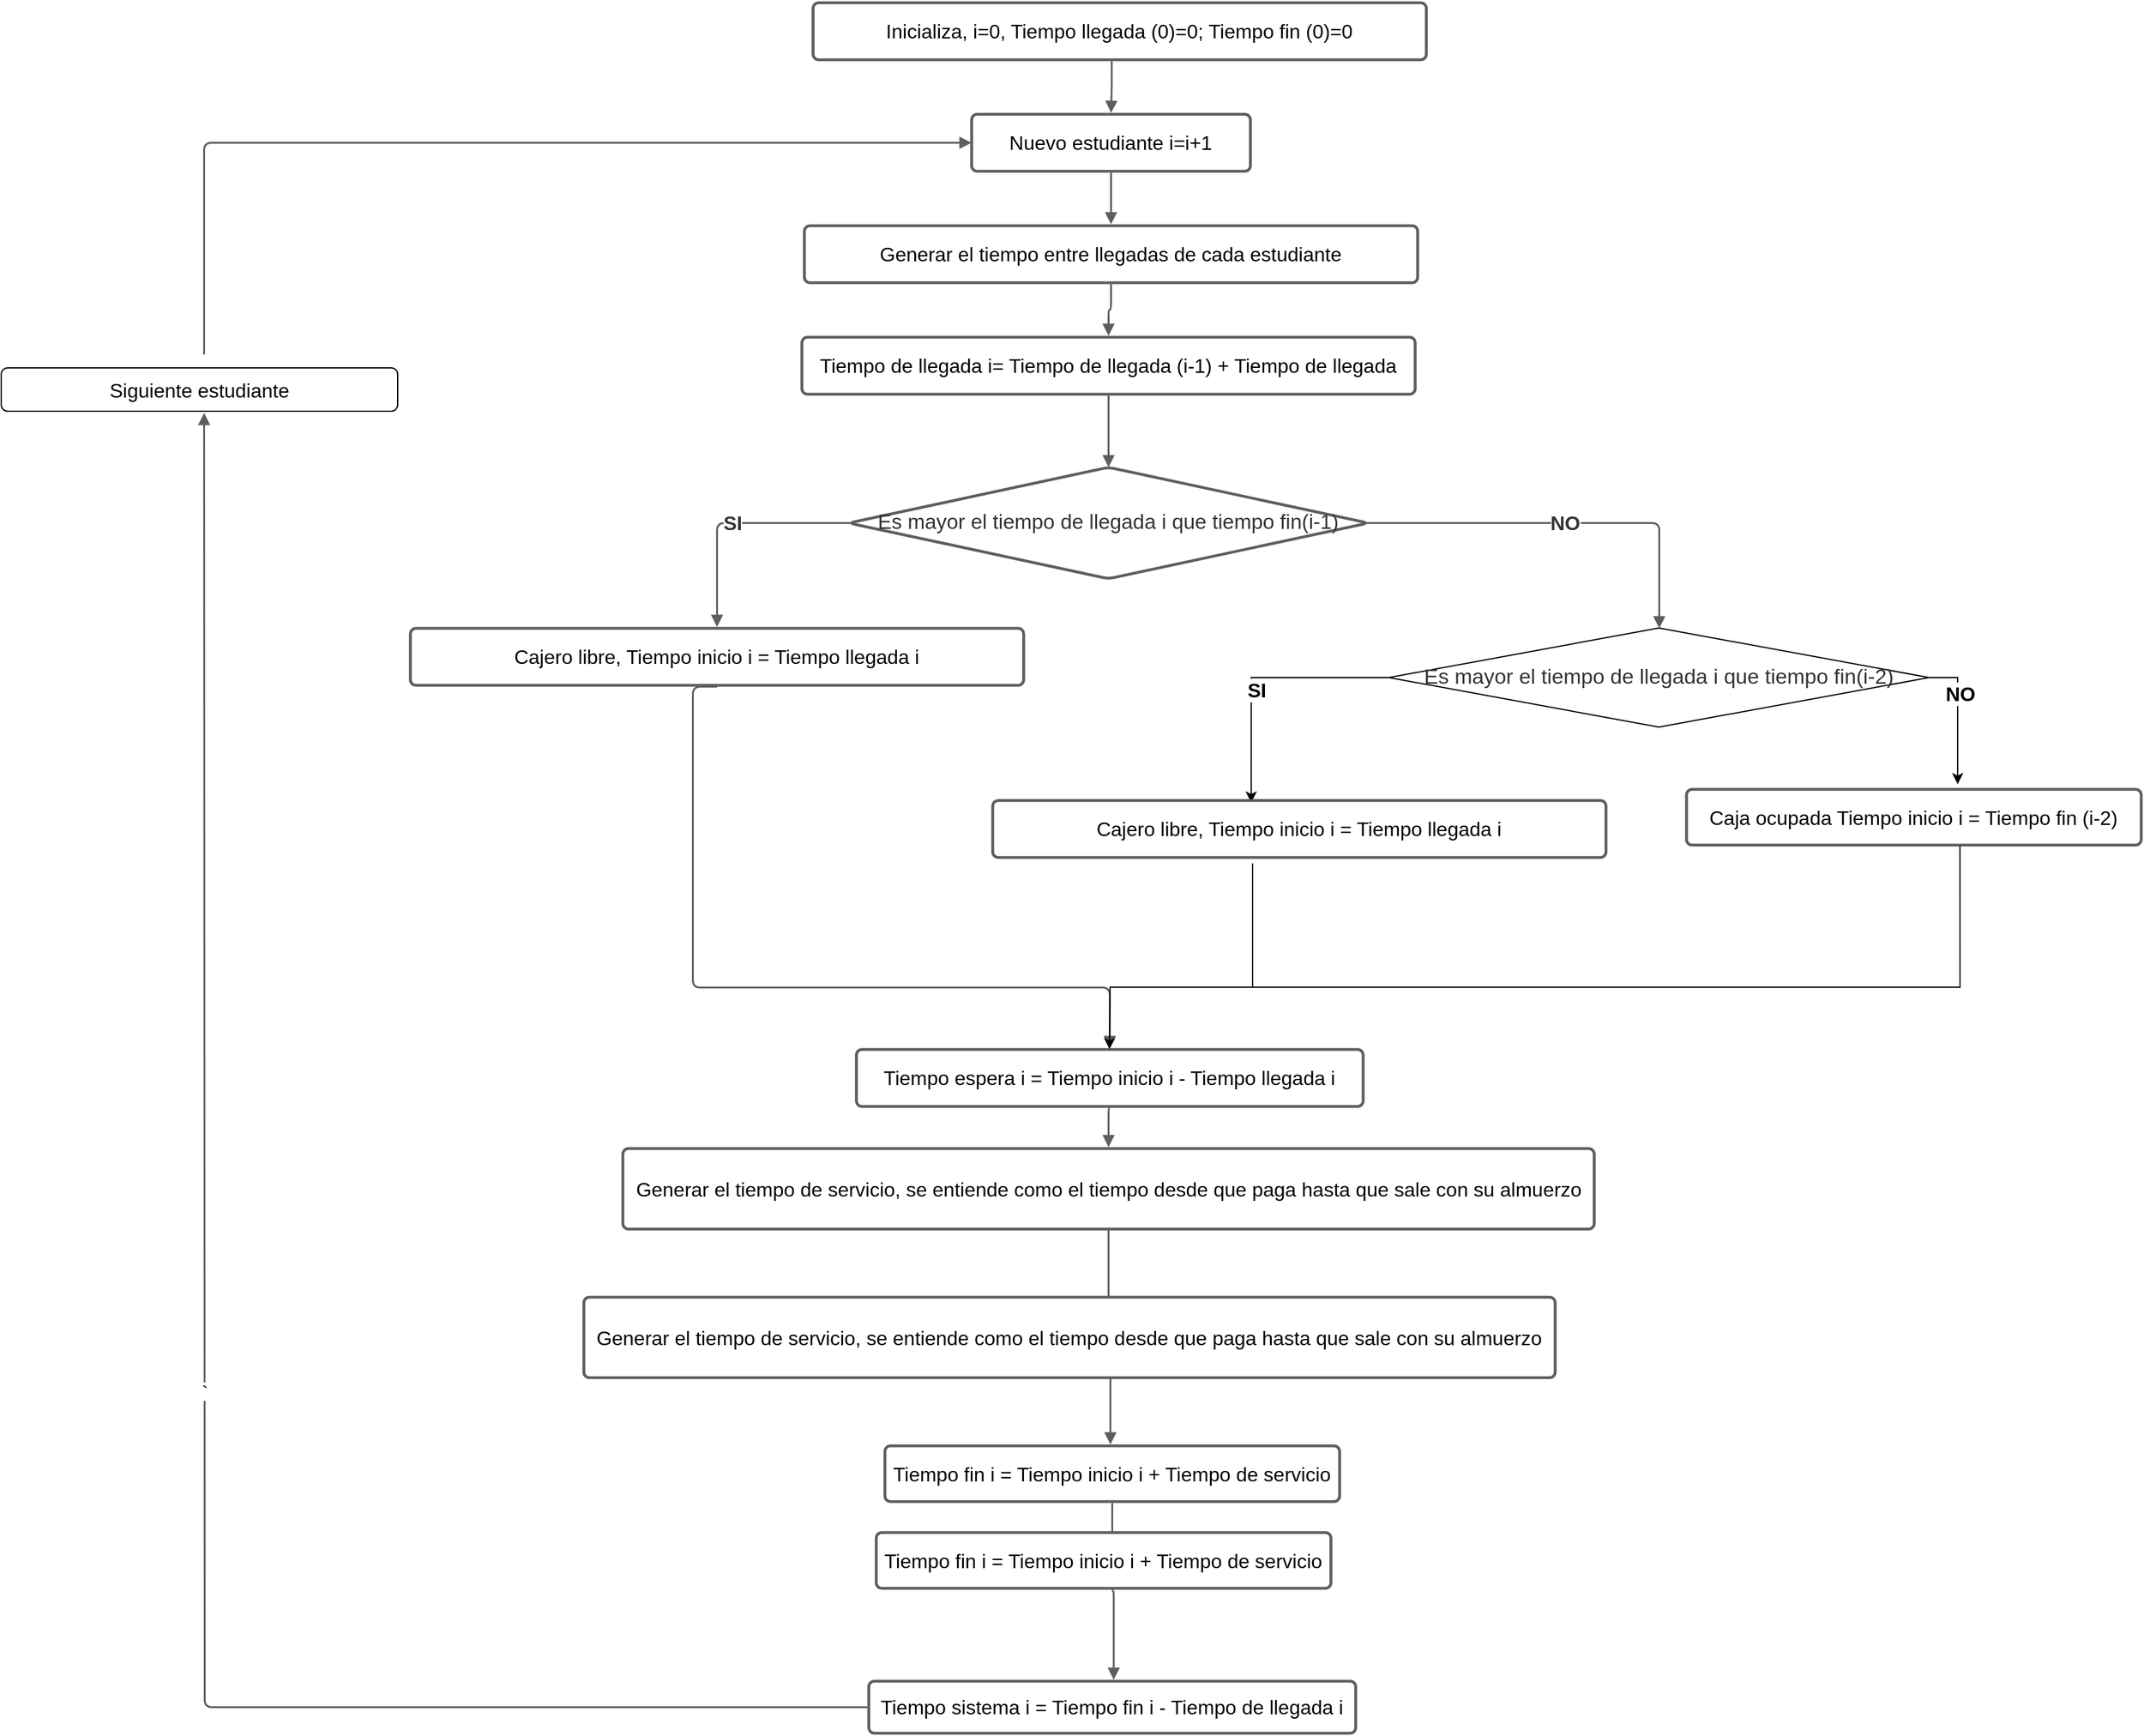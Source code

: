 <mxfile version="20.0.1" type="github">
  <diagram id="C5RBs43oDa-KdzZeNtuy" name="Page-1">
    <mxGraphModel dx="4194" dy="1116" grid="1" gridSize="10" guides="1" tooltips="1" connect="1" arrows="1" fold="1" page="1" pageScale="1" pageWidth="827" pageHeight="1169" math="0" shadow="0">
      <root>
        <mxCell id="WIyWlLk6GJQsqaUBKTNV-0" />
        <mxCell id="WIyWlLk6GJQsqaUBKTNV-1" parent="WIyWlLk6GJQsqaUBKTNV-0" />
        <UserObject label="Inicializa, i=0, Tiempo llegada (0)=0; Tiempo fin (0)=0" lucidchartObjectId="gdcp~yhQB.1v" id="li2oKDahV1QLZ2siG3hr-0">
          <mxCell style="html=1;overflow=block;blockSpacing=1;whiteSpace=wrap;fontSize=16;fontColor=default;align=center;spacing=3.8;strokeColor=#5e5e5e;strokeOpacity=100;rounded=1;absoluteArcSize=1;arcSize=9;strokeWidth=2.3;" vertex="1" parent="WIyWlLk6GJQsqaUBKTNV-1">
            <mxGeometry x="-1275" y="525" width="495" height="46" as="geometry" />
          </mxCell>
        </UserObject>
        <UserObject label="Nuevo estudiante i=i+1" lucidchartObjectId="G-fpVbHp6Do1" id="li2oKDahV1QLZ2siG3hr-1">
          <mxCell style="html=1;overflow=block;blockSpacing=1;whiteSpace=wrap;fontSize=16;fontColor=default;align=center;spacing=3.8;strokeColor=#5e5e5e;strokeOpacity=100;rounded=1;absoluteArcSize=1;arcSize=9;strokeWidth=2.3;" vertex="1" parent="WIyWlLk6GJQsqaUBKTNV-1">
            <mxGeometry x="-1147" y="615" width="225" height="46" as="geometry" />
          </mxCell>
        </UserObject>
        <UserObject label="" lucidchartObjectId="W_fpiKU5.p0g" id="li2oKDahV1QLZ2siG3hr-2">
          <mxCell style="html=1;jettySize=18;whiteSpace=wrap;fontSize=13;strokeColor=#5E5E5E;strokeWidth=1.5;rounded=1;arcSize=12;edgeStyle=orthogonalEdgeStyle;startArrow=none;endArrow=block;endFill=1;exitX=0.487;exitY=1.024;exitPerimeter=0;entryX=0.5;entryY=-0.024;entryPerimeter=0;" edge="1" parent="WIyWlLk6GJQsqaUBKTNV-1" source="li2oKDahV1QLZ2siG3hr-0" target="li2oKDahV1QLZ2siG3hr-1">
            <mxGeometry width="100" height="100" relative="1" as="geometry">
              <Array as="points" />
            </mxGeometry>
          </mxCell>
        </UserObject>
        <UserObject label="Generar el tiempo entre llegadas de cada estudiante" lucidchartObjectId="B.fpPtDF.61_" id="li2oKDahV1QLZ2siG3hr-3">
          <mxCell style="html=1;overflow=block;blockSpacing=1;whiteSpace=wrap;fontSize=16;fontColor=default;align=center;spacing=3.8;strokeColor=#5e5e5e;strokeOpacity=100;rounded=1;absoluteArcSize=1;arcSize=9;strokeWidth=2.3;" vertex="1" parent="WIyWlLk6GJQsqaUBKTNV-1">
            <mxGeometry x="-1282" y="705" width="495" height="46" as="geometry" />
          </mxCell>
        </UserObject>
        <UserObject label="" lucidchartObjectId="o~fpbzlE1Ghg" id="li2oKDahV1QLZ2siG3hr-4">
          <mxCell style="html=1;jettySize=18;whiteSpace=wrap;fontSize=13;strokeColor=#5E5E5E;strokeWidth=1.5;rounded=1;arcSize=12;edgeStyle=orthogonalEdgeStyle;startArrow=none;endArrow=block;endFill=1;exitX=0.5;exitY=1.024;exitPerimeter=0;entryX=0.5;entryY=-0.024;entryPerimeter=0;" edge="1" parent="WIyWlLk6GJQsqaUBKTNV-1" source="li2oKDahV1QLZ2siG3hr-1" target="li2oKDahV1QLZ2siG3hr-3">
            <mxGeometry width="100" height="100" relative="1" as="geometry">
              <Array as="points" />
            </mxGeometry>
          </mxCell>
        </UserObject>
        <UserObject label="Tiempo de llegada i= Tiempo de llegada (i-1) + Tiempo de llegada" lucidchartObjectId="~~fpsXmovYT-" id="li2oKDahV1QLZ2siG3hr-5">
          <mxCell style="html=1;overflow=block;blockSpacing=1;whiteSpace=wrap;fontSize=16;fontColor=default;align=center;spacing=3.8;strokeColor=#5e5e5e;strokeOpacity=100;rounded=1;absoluteArcSize=1;arcSize=9;strokeWidth=2.3;" vertex="1" parent="WIyWlLk6GJQsqaUBKTNV-1">
            <mxGeometry x="-1284" y="795" width="495" height="46" as="geometry" />
          </mxCell>
        </UserObject>
        <UserObject label="" lucidchartObjectId="Vagpnf9WxB.j" id="li2oKDahV1QLZ2siG3hr-6">
          <mxCell style="html=1;jettySize=18;whiteSpace=wrap;fontSize=13;strokeColor=#5E5E5E;strokeWidth=1.5;rounded=1;arcSize=12;edgeStyle=orthogonalEdgeStyle;startArrow=none;endArrow=block;endFill=1;exitX=0.5;exitY=1.024;exitPerimeter=0;entryX=0.5;entryY=-0.024;entryPerimeter=0;" edge="1" parent="WIyWlLk6GJQsqaUBKTNV-1" source="li2oKDahV1QLZ2siG3hr-3" target="li2oKDahV1QLZ2siG3hr-5">
            <mxGeometry width="100" height="100" relative="1" as="geometry">
              <Array as="points" />
            </mxGeometry>
          </mxCell>
        </UserObject>
        <UserObject label="Es mayor el tiempo de llegada i que tiempo fin(i-1)" lucidchartObjectId="~agpvJ8Wr7tH" id="li2oKDahV1QLZ2siG3hr-7">
          <mxCell style="html=1;overflow=block;blockSpacing=1;whiteSpace=wrap;rhombus;fontSize=16.7;fontColor=#333333;align=center;spacing=3.8;strokeColor=#5e5e5e;strokeOpacity=100;rounded=1;absoluteArcSize=1;arcSize=9;strokeWidth=2.3;" vertex="1" parent="WIyWlLk6GJQsqaUBKTNV-1">
            <mxGeometry x="-1246" y="900" width="419" height="90" as="geometry" />
          </mxCell>
        </UserObject>
        <UserObject label="" lucidchartObjectId="hbgp5MEXE1px" id="li2oKDahV1QLZ2siG3hr-8">
          <mxCell style="html=1;jettySize=18;whiteSpace=wrap;fontSize=13;strokeColor=#5E5E5E;strokeWidth=1.5;rounded=1;arcSize=12;edgeStyle=orthogonalEdgeStyle;startArrow=none;endArrow=block;endFill=1;exitX=0.5;exitY=1.024;exitPerimeter=0;entryX=0.5;entryY=0;entryDx=0;entryDy=0;" edge="1" parent="WIyWlLk6GJQsqaUBKTNV-1" source="li2oKDahV1QLZ2siG3hr-5" target="li2oKDahV1QLZ2siG3hr-7">
            <mxGeometry width="100" height="100" relative="1" as="geometry">
              <Array as="points" />
              <mxPoint x="-650" y="842" as="targetPoint" />
            </mxGeometry>
          </mxCell>
        </UserObject>
        <UserObject label="" lucidchartObjectId="1egpgban3LZf" id="li2oKDahV1QLZ2siG3hr-10">
          <mxCell style="html=1;jettySize=18;whiteSpace=wrap;fontSize=13.3;fontColor=#333333;fontStyle=1;align=center;strokeColor=#5E5E5E;strokeWidth=1.5;rounded=1;arcSize=12;edgeStyle=orthogonalEdgeStyle;startArrow=none;endArrow=block;endFill=1;exitX=0.994;exitY=0.5;exitPerimeter=0;" edge="1" parent="WIyWlLk6GJQsqaUBKTNV-1" source="li2oKDahV1QLZ2siG3hr-7" target="li2oKDahV1QLZ2siG3hr-34">
            <mxGeometry width="100" height="100" relative="1" as="geometry">
              <Array as="points" />
              <mxPoint x="-738.5" y="1018.92" as="targetPoint" />
            </mxGeometry>
          </mxCell>
        </UserObject>
        <mxCell id="li2oKDahV1QLZ2siG3hr-11" value="&lt;font style=&quot;font-size: 16px;&quot;&gt;NO&lt;/font&gt;" style="text;html=1;resizable=0;labelBackgroundColor=default;align=center;verticalAlign=middle;fontStyle=1;fontColor=#333333;fontSize=13.3;" vertex="1" parent="li2oKDahV1QLZ2siG3hr-10">
          <mxGeometry relative="1" as="geometry" />
        </mxCell>
        <UserObject label="Cajero libre, Tiempo inicio i = Tiempo llegada i" lucidchartObjectId="_egp2xHE6SLR" id="li2oKDahV1QLZ2siG3hr-12">
          <mxCell style="html=1;overflow=block;blockSpacing=1;whiteSpace=wrap;fontSize=16;fontColor=default;align=center;spacing=3.8;strokeColor=#5e5e5e;strokeOpacity=100;rounded=1;absoluteArcSize=1;arcSize=9;strokeWidth=2.3;" vertex="1" parent="WIyWlLk6GJQsqaUBKTNV-1">
            <mxGeometry x="-1600" y="1030" width="495" height="46" as="geometry" />
          </mxCell>
        </UserObject>
        <UserObject label="" lucidchartObjectId="bfgpPE_oOFU7" id="li2oKDahV1QLZ2siG3hr-13">
          <mxCell style="html=1;jettySize=18;whiteSpace=wrap;fontSize=13.3;fontColor=#333333;fontStyle=1;align=center;strokeColor=#5E5E5E;strokeWidth=1.5;rounded=1;arcSize=12;edgeStyle=orthogonalEdgeStyle;startArrow=none;endArrow=block;endFill=1;exitX=0.006;exitY=0.5;exitPerimeter=0;entryX=0.5;entryY=-0.024;entryPerimeter=0;" edge="1" parent="WIyWlLk6GJQsqaUBKTNV-1" source="li2oKDahV1QLZ2siG3hr-7" target="li2oKDahV1QLZ2siG3hr-12">
            <mxGeometry width="100" height="100" relative="1" as="geometry">
              <Array as="points">
                <mxPoint x="-1352" y="945" />
              </Array>
            </mxGeometry>
          </mxCell>
        </UserObject>
        <mxCell id="li2oKDahV1QLZ2siG3hr-14" value="&lt;font style=&quot;font-size: 16px;&quot;&gt;SI&lt;/font&gt;" style="text;html=1;resizable=0;labelBackgroundColor=default;align=center;verticalAlign=middle;fontStyle=1;fontColor=#333333;fontSize=13.3;" vertex="1" parent="li2oKDahV1QLZ2siG3hr-13">
          <mxGeometry relative="1" as="geometry" />
        </mxCell>
        <UserObject label="Tiempo espera i = Tiempo inicio i - Tiempo llegada i" lucidchartObjectId="vhgpPyA_Y1Rw" id="li2oKDahV1QLZ2siG3hr-15">
          <mxCell style="html=1;overflow=block;blockSpacing=1;whiteSpace=wrap;fontSize=16;fontColor=default;align=center;spacing=3.8;strokeColor=#5e5e5e;strokeOpacity=100;rounded=1;absoluteArcSize=1;arcSize=9;strokeWidth=2.3;" vertex="1" parent="WIyWlLk6GJQsqaUBKTNV-1">
            <mxGeometry x="-1240" y="1370" width="409" height="46" as="geometry" />
          </mxCell>
        </UserObject>
        <UserObject label="" lucidchartObjectId="vigp_QnK41Ym" id="li2oKDahV1QLZ2siG3hr-16">
          <mxCell style="html=1;jettySize=18;whiteSpace=wrap;fontSize=13;strokeColor=#5E5E5E;strokeWidth=1.5;rounded=1;arcSize=12;edgeStyle=orthogonalEdgeStyle;startArrow=none;endArrow=block;endFill=1;exitX=0.5;exitY=1.024;exitPerimeter=0;entryX=0.5;entryY=-0.024;entryPerimeter=0;" edge="1" parent="WIyWlLk6GJQsqaUBKTNV-1" source="li2oKDahV1QLZ2siG3hr-12" target="li2oKDahV1QLZ2siG3hr-15">
            <mxGeometry width="100" height="100" relative="1" as="geometry">
              <Array as="points">
                <mxPoint x="-1372" y="1320" />
                <mxPoint x="-1035" y="1320" />
              </Array>
            </mxGeometry>
          </mxCell>
        </UserObject>
        <UserObject label="Generar el tiempo de servicio, se entiende como el tiempo desde que paga hasta que sale con su almuerzo" lucidchartObjectId="VigpPHDziVR4" id="li2oKDahV1QLZ2siG3hr-18">
          <mxCell style="html=1;overflow=block;blockSpacing=1;whiteSpace=wrap;fontSize=16;fontColor=default;align=center;spacing=3.8;strokeColor=#5e5e5e;strokeOpacity=100;rounded=1;absoluteArcSize=1;arcSize=9;strokeWidth=2.3;" vertex="1" parent="WIyWlLk6GJQsqaUBKTNV-1">
            <mxGeometry x="-1428.5" y="1450" width="784" height="65" as="geometry" />
          </mxCell>
        </UserObject>
        <UserObject label="" lucidchartObjectId="3igp3xA8hax9" id="li2oKDahV1QLZ2siG3hr-19">
          <mxCell style="html=1;jettySize=18;whiteSpace=wrap;fontSize=13;strokeColor=#5E5E5E;strokeWidth=1.5;rounded=1;arcSize=12;edgeStyle=orthogonalEdgeStyle;startArrow=none;endArrow=block;endFill=1;exitX=0.5;exitY=1.024;exitPerimeter=0;entryX=0.5;entryY=-0.017;entryPerimeter=0;" edge="1" parent="WIyWlLk6GJQsqaUBKTNV-1" source="li2oKDahV1QLZ2siG3hr-15" target="li2oKDahV1QLZ2siG3hr-18">
            <mxGeometry width="100" height="100" relative="1" as="geometry">
              <Array as="points" />
            </mxGeometry>
          </mxCell>
        </UserObject>
        <UserObject label="Tiempo fin i = Tiempo inicio i + Tiempo de servicio" lucidchartObjectId="-jgpNVMEJ9fi" id="li2oKDahV1QLZ2siG3hr-20">
          <mxCell style="html=1;overflow=block;blockSpacing=1;whiteSpace=wrap;fontSize=16;fontColor=default;align=center;spacing=3.8;strokeColor=#5e5e5e;strokeOpacity=100;rounded=1;absoluteArcSize=1;arcSize=9;strokeWidth=2.3;" vertex="1" parent="WIyWlLk6GJQsqaUBKTNV-1">
            <mxGeometry x="-1217" y="1690" width="367" height="45" as="geometry" />
          </mxCell>
        </UserObject>
        <UserObject label="" lucidchartObjectId="CkgpV98.G-Gm" id="li2oKDahV1QLZ2siG3hr-21">
          <mxCell style="html=1;jettySize=18;whiteSpace=wrap;fontSize=13;strokeColor=#5E5E5E;strokeWidth=1.5;rounded=1;arcSize=12;edgeStyle=orthogonalEdgeStyle;startArrow=none;endArrow=block;endFill=1;exitX=0.5;exitY=1.017;exitPerimeter=0;entryX=0.496;entryY=-0.024;entryPerimeter=0;" edge="1" parent="WIyWlLk6GJQsqaUBKTNV-1" source="li2oKDahV1QLZ2siG3hr-18" target="li2oKDahV1QLZ2siG3hr-20">
            <mxGeometry width="100" height="100" relative="1" as="geometry">
              <Array as="points" />
            </mxGeometry>
          </mxCell>
        </UserObject>
        <UserObject label="Tiempo sistema i = Tiempo fin i - Tiempo de llegada i" lucidchartObjectId="EkgpqkGPHB_5" id="li2oKDahV1QLZ2siG3hr-22">
          <mxCell style="html=1;overflow=block;blockSpacing=1;whiteSpace=wrap;fontSize=16;fontColor=default;align=center;spacing=3.8;strokeColor=#5e5e5e;strokeOpacity=100;rounded=1;absoluteArcSize=1;arcSize=9;strokeWidth=2.3;" vertex="1" parent="WIyWlLk6GJQsqaUBKTNV-1">
            <mxGeometry x="-1230" y="1880" width="393" height="42" as="geometry" />
          </mxCell>
        </UserObject>
        <UserObject label="" lucidchartObjectId="ImgpCgQwOXgs" id="li2oKDahV1QLZ2siG3hr-23">
          <mxCell style="html=1;jettySize=18;whiteSpace=wrap;fontSize=13;strokeColor=#5E5E5E;strokeWidth=1.5;rounded=1;arcSize=12;edgeStyle=orthogonalEdgeStyle;startArrow=none;endArrow=block;endFill=1;exitX=0.5;exitY=1.024;exitPerimeter=0;entryX=0.503;entryY=-0.026;entryPerimeter=0;" edge="1" parent="WIyWlLk6GJQsqaUBKTNV-1" source="li2oKDahV1QLZ2siG3hr-20" target="li2oKDahV1QLZ2siG3hr-22">
            <mxGeometry width="100" height="100" relative="1" as="geometry">
              <Array as="points" />
            </mxGeometry>
          </mxCell>
        </UserObject>
        <UserObject label="" lucidchartObjectId="pngp9cNxysof" id="li2oKDahV1QLZ2siG3hr-24">
          <mxCell style="html=1;jettySize=18;whiteSpace=wrap;fontSize=13;strokeColor=#5E5E5E;strokeWidth=1.5;rounded=1;arcSize=12;edgeStyle=orthogonalEdgeStyle;startArrow=none;endArrow=block;endFill=1;exitX=-0.003;exitY=0.5;exitPerimeter=0;entryX=0.5;entryY=1.024;entryPerimeter=0;" edge="1" parent="WIyWlLk6GJQsqaUBKTNV-1" source="li2oKDahV1QLZ2siG3hr-22">
            <mxGeometry width="100" height="100" relative="1" as="geometry">
              <Array as="points" />
              <mxPoint x="-1766.5" y="856.08" as="targetPoint" />
            </mxGeometry>
          </mxCell>
        </UserObject>
        <mxCell id="li2oKDahV1QLZ2siG3hr-25" value="`" style="text;html=1;resizable=0;labelBackgroundColor=default;align=center;verticalAlign=middle;fontStyle=1;fontColor=#333333;fontSize=13.3;" vertex="1" parent="li2oKDahV1QLZ2siG3hr-24">
          <mxGeometry relative="1" as="geometry" />
        </mxCell>
        <UserObject label="" lucidchartObjectId="GngptcE42bYY" id="li2oKDahV1QLZ2siG3hr-26">
          <mxCell style="html=1;jettySize=18;whiteSpace=wrap;fontSize=13;strokeColor=#5E5E5E;strokeWidth=1.5;rounded=1;arcSize=12;edgeStyle=orthogonalEdgeStyle;startArrow=none;endArrow=block;endFill=1;exitX=0.5;exitY=-0.024;exitPerimeter=0;" edge="1" parent="WIyWlLk6GJQsqaUBKTNV-1" target="li2oKDahV1QLZ2siG3hr-1">
            <mxGeometry width="100" height="100" relative="1" as="geometry">
              <Array as="points">
                <mxPoint x="-1766" y="638" />
              </Array>
              <mxPoint x="-1766.5" y="808.92" as="sourcePoint" />
            </mxGeometry>
          </mxCell>
        </UserObject>
        <UserObject label="Generar el tiempo de servicio, se entiende como el tiempo desde que paga hasta que sale con su almuerzo" lucidchartObjectId="VigpPHDziVR4" id="li2oKDahV1QLZ2siG3hr-31">
          <mxCell style="html=1;overflow=block;blockSpacing=1;whiteSpace=wrap;fontSize=16;fontColor=default;align=center;spacing=3.8;strokeColor=#5e5e5e;strokeOpacity=100;rounded=1;absoluteArcSize=1;arcSize=9;strokeWidth=2.3;" vertex="1" parent="WIyWlLk6GJQsqaUBKTNV-1">
            <mxGeometry x="-1460" y="1570" width="784" height="65" as="geometry" />
          </mxCell>
        </UserObject>
        <UserObject label="Tiempo fin i = Tiempo inicio i + Tiempo de servicio" lucidchartObjectId="-jgpNVMEJ9fi" id="li2oKDahV1QLZ2siG3hr-32">
          <mxCell style="html=1;overflow=block;blockSpacing=1;whiteSpace=wrap;fontSize=16;fontColor=default;align=center;spacing=3.8;strokeColor=#5e5e5e;strokeOpacity=100;rounded=1;absoluteArcSize=1;arcSize=9;strokeWidth=2.3;" vertex="1" parent="WIyWlLk6GJQsqaUBKTNV-1">
            <mxGeometry x="-1224" y="1760" width="367" height="45" as="geometry" />
          </mxCell>
        </UserObject>
        <UserObject label="Caja ocupada Tiempo inicio i = Tiempo fin (i-2)" lucidchartObjectId="CdgpO5QFK6Hf" id="li2oKDahV1QLZ2siG3hr-33">
          <mxCell style="html=1;overflow=block;blockSpacing=1;whiteSpace=wrap;fontSize=16;fontColor=default;align=center;spacing=3.8;strokeColor=#5e5e5e;strokeOpacity=100;rounded=1;absoluteArcSize=1;arcSize=9;strokeWidth=2.3;" vertex="1" parent="WIyWlLk6GJQsqaUBKTNV-1">
            <mxGeometry x="-570" y="1160" width="367" height="45" as="geometry" />
          </mxCell>
        </UserObject>
        <mxCell id="li2oKDahV1QLZ2siG3hr-38" style="edgeStyle=orthogonalEdgeStyle;rounded=0;orthogonalLoop=1;jettySize=auto;html=1;exitX=0;exitY=0.5;exitDx=0;exitDy=0;entryX=0.422;entryY=0.043;entryDx=0;entryDy=0;entryPerimeter=0;" edge="1" parent="WIyWlLk6GJQsqaUBKTNV-1" source="li2oKDahV1QLZ2siG3hr-34" target="li2oKDahV1QLZ2siG3hr-36">
          <mxGeometry relative="1" as="geometry" />
        </mxCell>
        <mxCell id="li2oKDahV1QLZ2siG3hr-39" value="&lt;span style=&quot;font-size: 16px;&quot;&gt;&lt;b&gt;SI&lt;/b&gt;&lt;/span&gt;" style="edgeLabel;html=1;align=center;verticalAlign=middle;resizable=0;points=[];" vertex="1" connectable="0" parent="li2oKDahV1QLZ2siG3hr-38">
          <mxGeometry x="0.13" y="4" relative="1" as="geometry">
            <mxPoint y="1" as="offset" />
          </mxGeometry>
        </mxCell>
        <mxCell id="li2oKDahV1QLZ2siG3hr-43" style="edgeStyle=orthogonalEdgeStyle;rounded=0;orthogonalLoop=1;jettySize=auto;html=1;exitX=1;exitY=0.5;exitDx=0;exitDy=0;entryX=0.597;entryY=-0.087;entryDx=0;entryDy=0;entryPerimeter=0;fontSize=16;" edge="1" parent="WIyWlLk6GJQsqaUBKTNV-1" source="li2oKDahV1QLZ2siG3hr-34" target="li2oKDahV1QLZ2siG3hr-33">
          <mxGeometry relative="1" as="geometry" />
        </mxCell>
        <mxCell id="li2oKDahV1QLZ2siG3hr-44" value="&lt;b&gt;NO&lt;br&gt;&lt;/b&gt;" style="edgeLabel;html=1;align=center;verticalAlign=middle;resizable=0;points=[];fontSize=16;" vertex="1" connectable="0" parent="li2oKDahV1QLZ2siG3hr-43">
          <mxGeometry x="-0.349" y="2" relative="1" as="geometry">
            <mxPoint as="offset" />
          </mxGeometry>
        </mxCell>
        <mxCell id="li2oKDahV1QLZ2siG3hr-34" value="&lt;span style=&quot;color: rgb(51, 51, 51); font-size: 17px;&quot;&gt;Es mayor el tiempo de llegada i que tiempo fin(i-2)&lt;/span&gt;" style="rhombus;whiteSpace=wrap;html=1;" vertex="1" parent="WIyWlLk6GJQsqaUBKTNV-1">
          <mxGeometry x="-810" y="1030" width="436" height="80" as="geometry" />
        </mxCell>
        <UserObject label="Cajero libre, Tiempo inicio i = Tiempo llegada i" lucidchartObjectId="_egp2xHE6SLR" id="li2oKDahV1QLZ2siG3hr-36">
          <mxCell style="html=1;overflow=block;blockSpacing=1;whiteSpace=wrap;fontSize=16;fontColor=default;align=center;spacing=3.8;strokeColor=#5e5e5e;strokeOpacity=100;rounded=1;absoluteArcSize=1;arcSize=9;strokeWidth=2.3;" vertex="1" parent="WIyWlLk6GJQsqaUBKTNV-1">
            <mxGeometry x="-1130" y="1169" width="495" height="46" as="geometry" />
          </mxCell>
        </UserObject>
        <mxCell id="li2oKDahV1QLZ2siG3hr-49" value="" style="endArrow=classic;html=1;rounded=0;fontSize=16;entryX=0.5;entryY=0;entryDx=0;entryDy=0;" edge="1" parent="WIyWlLk6GJQsqaUBKTNV-1" target="li2oKDahV1QLZ2siG3hr-15">
          <mxGeometry width="50" height="50" relative="1" as="geometry">
            <mxPoint x="-920" y="1220" as="sourcePoint" />
            <mxPoint x="-1030" y="1360" as="targetPoint" />
            <Array as="points">
              <mxPoint x="-920" y="1320" />
              <mxPoint x="-1035" y="1320" />
            </Array>
          </mxGeometry>
        </mxCell>
        <mxCell id="li2oKDahV1QLZ2siG3hr-50" value="" style="endArrow=none;html=1;rounded=0;fontSize=16;entryX=0.602;entryY=1.017;entryDx=0;entryDy=0;entryPerimeter=0;" edge="1" parent="WIyWlLk6GJQsqaUBKTNV-1" target="li2oKDahV1QLZ2siG3hr-33">
          <mxGeometry width="50" height="50" relative="1" as="geometry">
            <mxPoint x="-920" y="1320" as="sourcePoint" />
            <mxPoint x="-670" y="1240" as="targetPoint" />
            <Array as="points">
              <mxPoint x="-349" y="1320" />
            </Array>
          </mxGeometry>
        </mxCell>
        <mxCell id="li2oKDahV1QLZ2siG3hr-51" value="Siguiente estudiante" style="rounded=1;whiteSpace=wrap;html=1;fontSize=16;" vertex="1" parent="WIyWlLk6GJQsqaUBKTNV-1">
          <mxGeometry x="-1930" y="820" width="320" height="35" as="geometry" />
        </mxCell>
      </root>
    </mxGraphModel>
  </diagram>
</mxfile>
